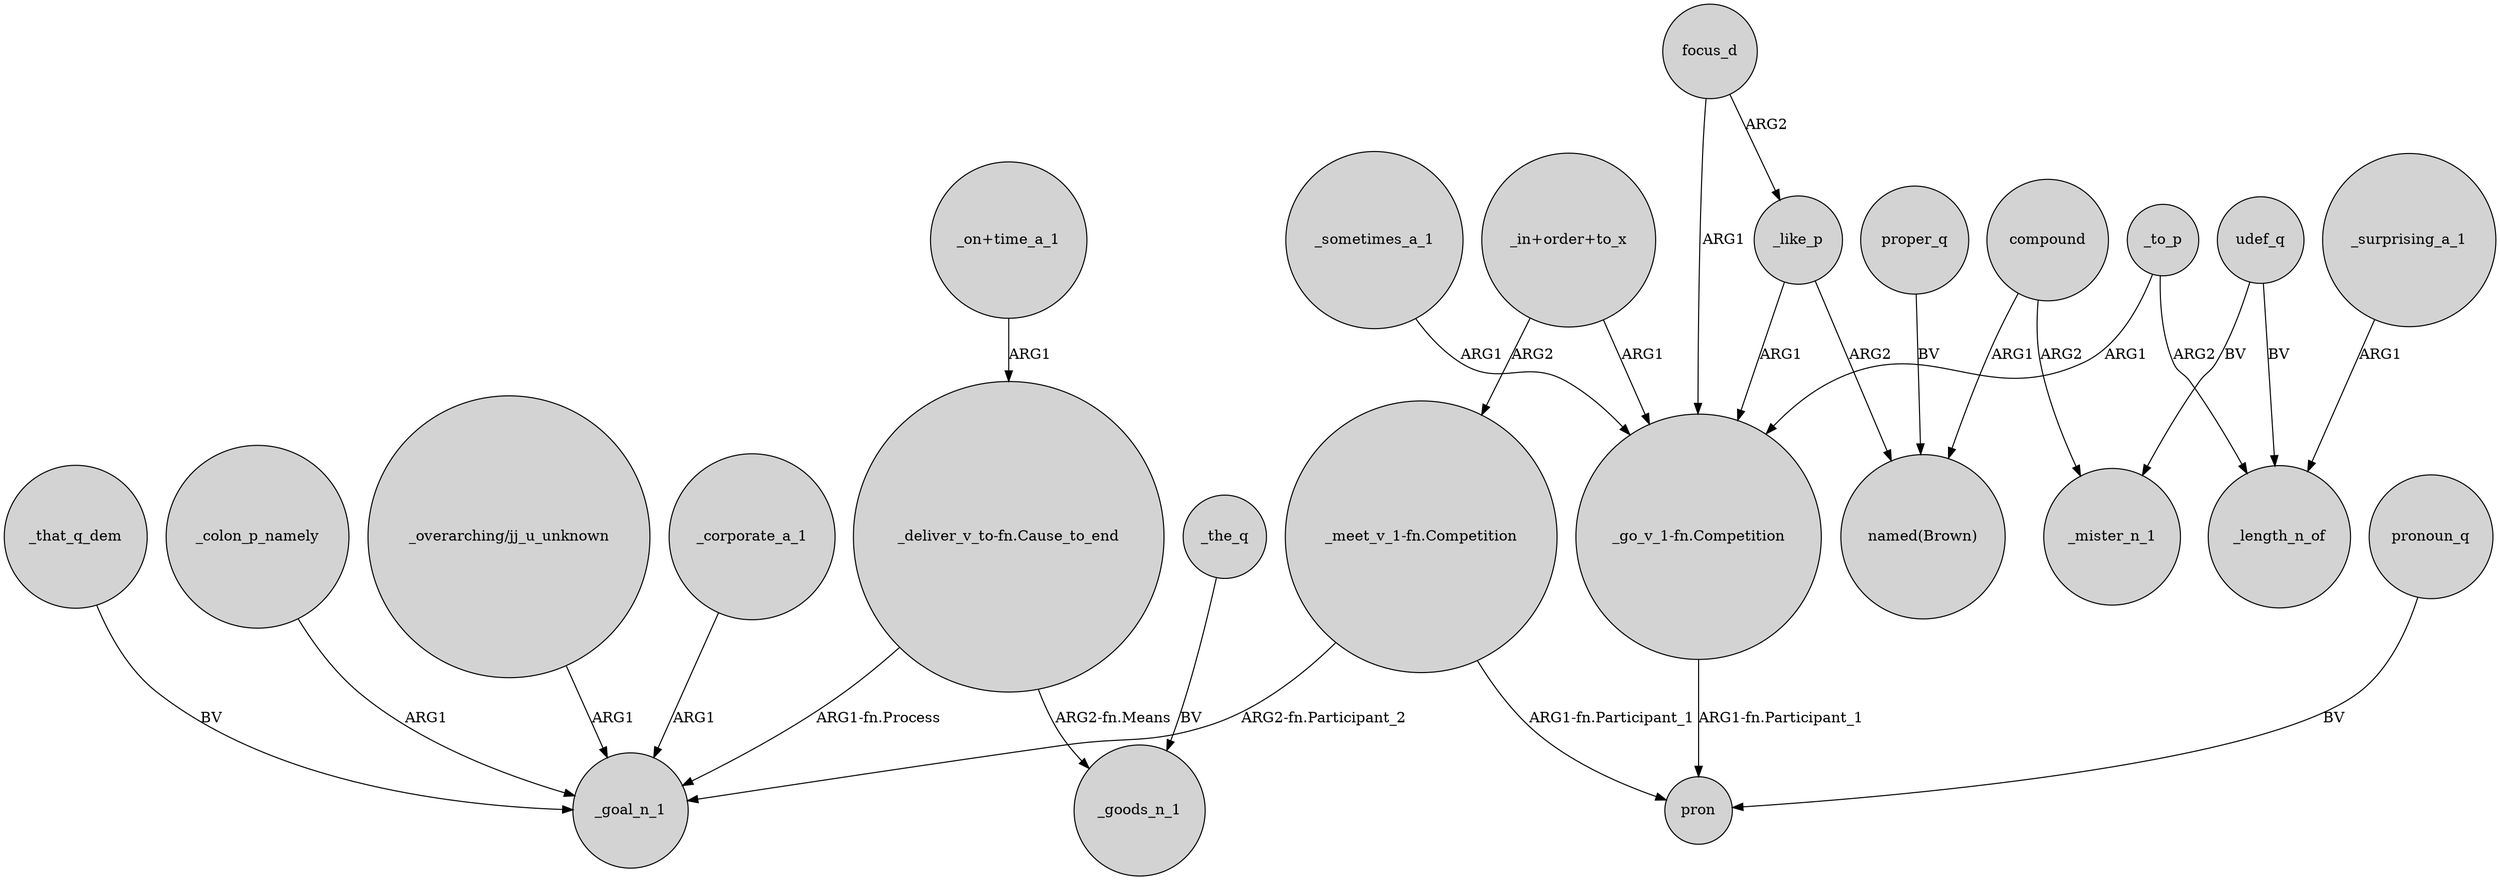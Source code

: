 digraph {
	node [shape=circle style=filled]
	_that_q_dem -> _goal_n_1 [label=BV]
	focus_d -> _like_p [label=ARG2]
	_sometimes_a_1 -> "_go_v_1-fn.Competition" [label=ARG1]
	_colon_p_namely -> _goal_n_1 [label=ARG1]
	compound -> _mister_n_1 [label=ARG2]
	compound -> "named(Brown)" [label=ARG1]
	_surprising_a_1 -> _length_n_of [label=ARG1]
	_the_q -> _goods_n_1 [label=BV]
	_like_p -> "named(Brown)" [label=ARG2]
	"_overarching/jj_u_unknown" -> _goal_n_1 [label=ARG1]
	_corporate_a_1 -> _goal_n_1 [label=ARG1]
	"_meet_v_1-fn.Competition" -> _goal_n_1 [label="ARG2-fn.Participant_2"]
	udef_q -> _length_n_of [label=BV]
	udef_q -> _mister_n_1 [label=BV]
	focus_d -> "_go_v_1-fn.Competition" [label=ARG1]
	pronoun_q -> pron [label=BV]
	"_meet_v_1-fn.Competition" -> pron [label="ARG1-fn.Participant_1"]
	"_in+order+to_x" -> "_meet_v_1-fn.Competition" [label=ARG2]
	"_on+time_a_1" -> "_deliver_v_to-fn.Cause_to_end" [label=ARG1]
	_to_p -> "_go_v_1-fn.Competition" [label=ARG1]
	_to_p -> _length_n_of [label=ARG2]
	"_go_v_1-fn.Competition" -> pron [label="ARG1-fn.Participant_1"]
	"_in+order+to_x" -> "_go_v_1-fn.Competition" [label=ARG1]
	proper_q -> "named(Brown)" [label=BV]
	"_deliver_v_to-fn.Cause_to_end" -> _goods_n_1 [label="ARG2-fn.Means"]
	"_deliver_v_to-fn.Cause_to_end" -> _goal_n_1 [label="ARG1-fn.Process"]
	_like_p -> "_go_v_1-fn.Competition" [label=ARG1]
}
